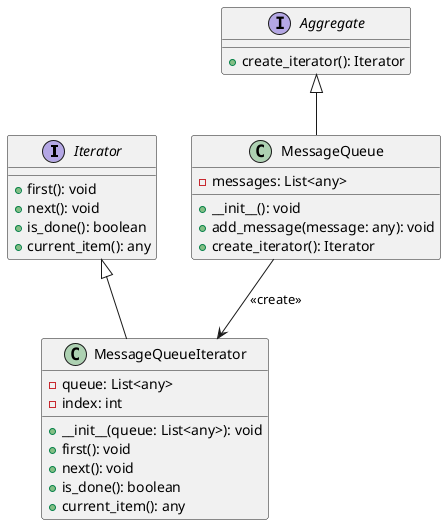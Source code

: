 @startuml

interface Iterator {
    +first(): void
    +next(): void
    +is_done(): boolean
    +current_item(): any
}

class MessageQueueIterator {
    -queue: List<any>
    -index: int
    +__init__(queue: List<any>): void
    +first(): void
    +next(): void
    +is_done(): boolean
    +current_item(): any
}

interface Aggregate {
    +create_iterator(): Iterator
}

class MessageQueue {
    -messages: List<any>
    +__init__(): void
    +add_message(message: any): void
    +create_iterator(): Iterator
}

Iterator <|-- MessageQueueIterator
Aggregate <|-- MessageQueue
MessageQueue --> MessageQueueIterator: <<create>>

@enduml